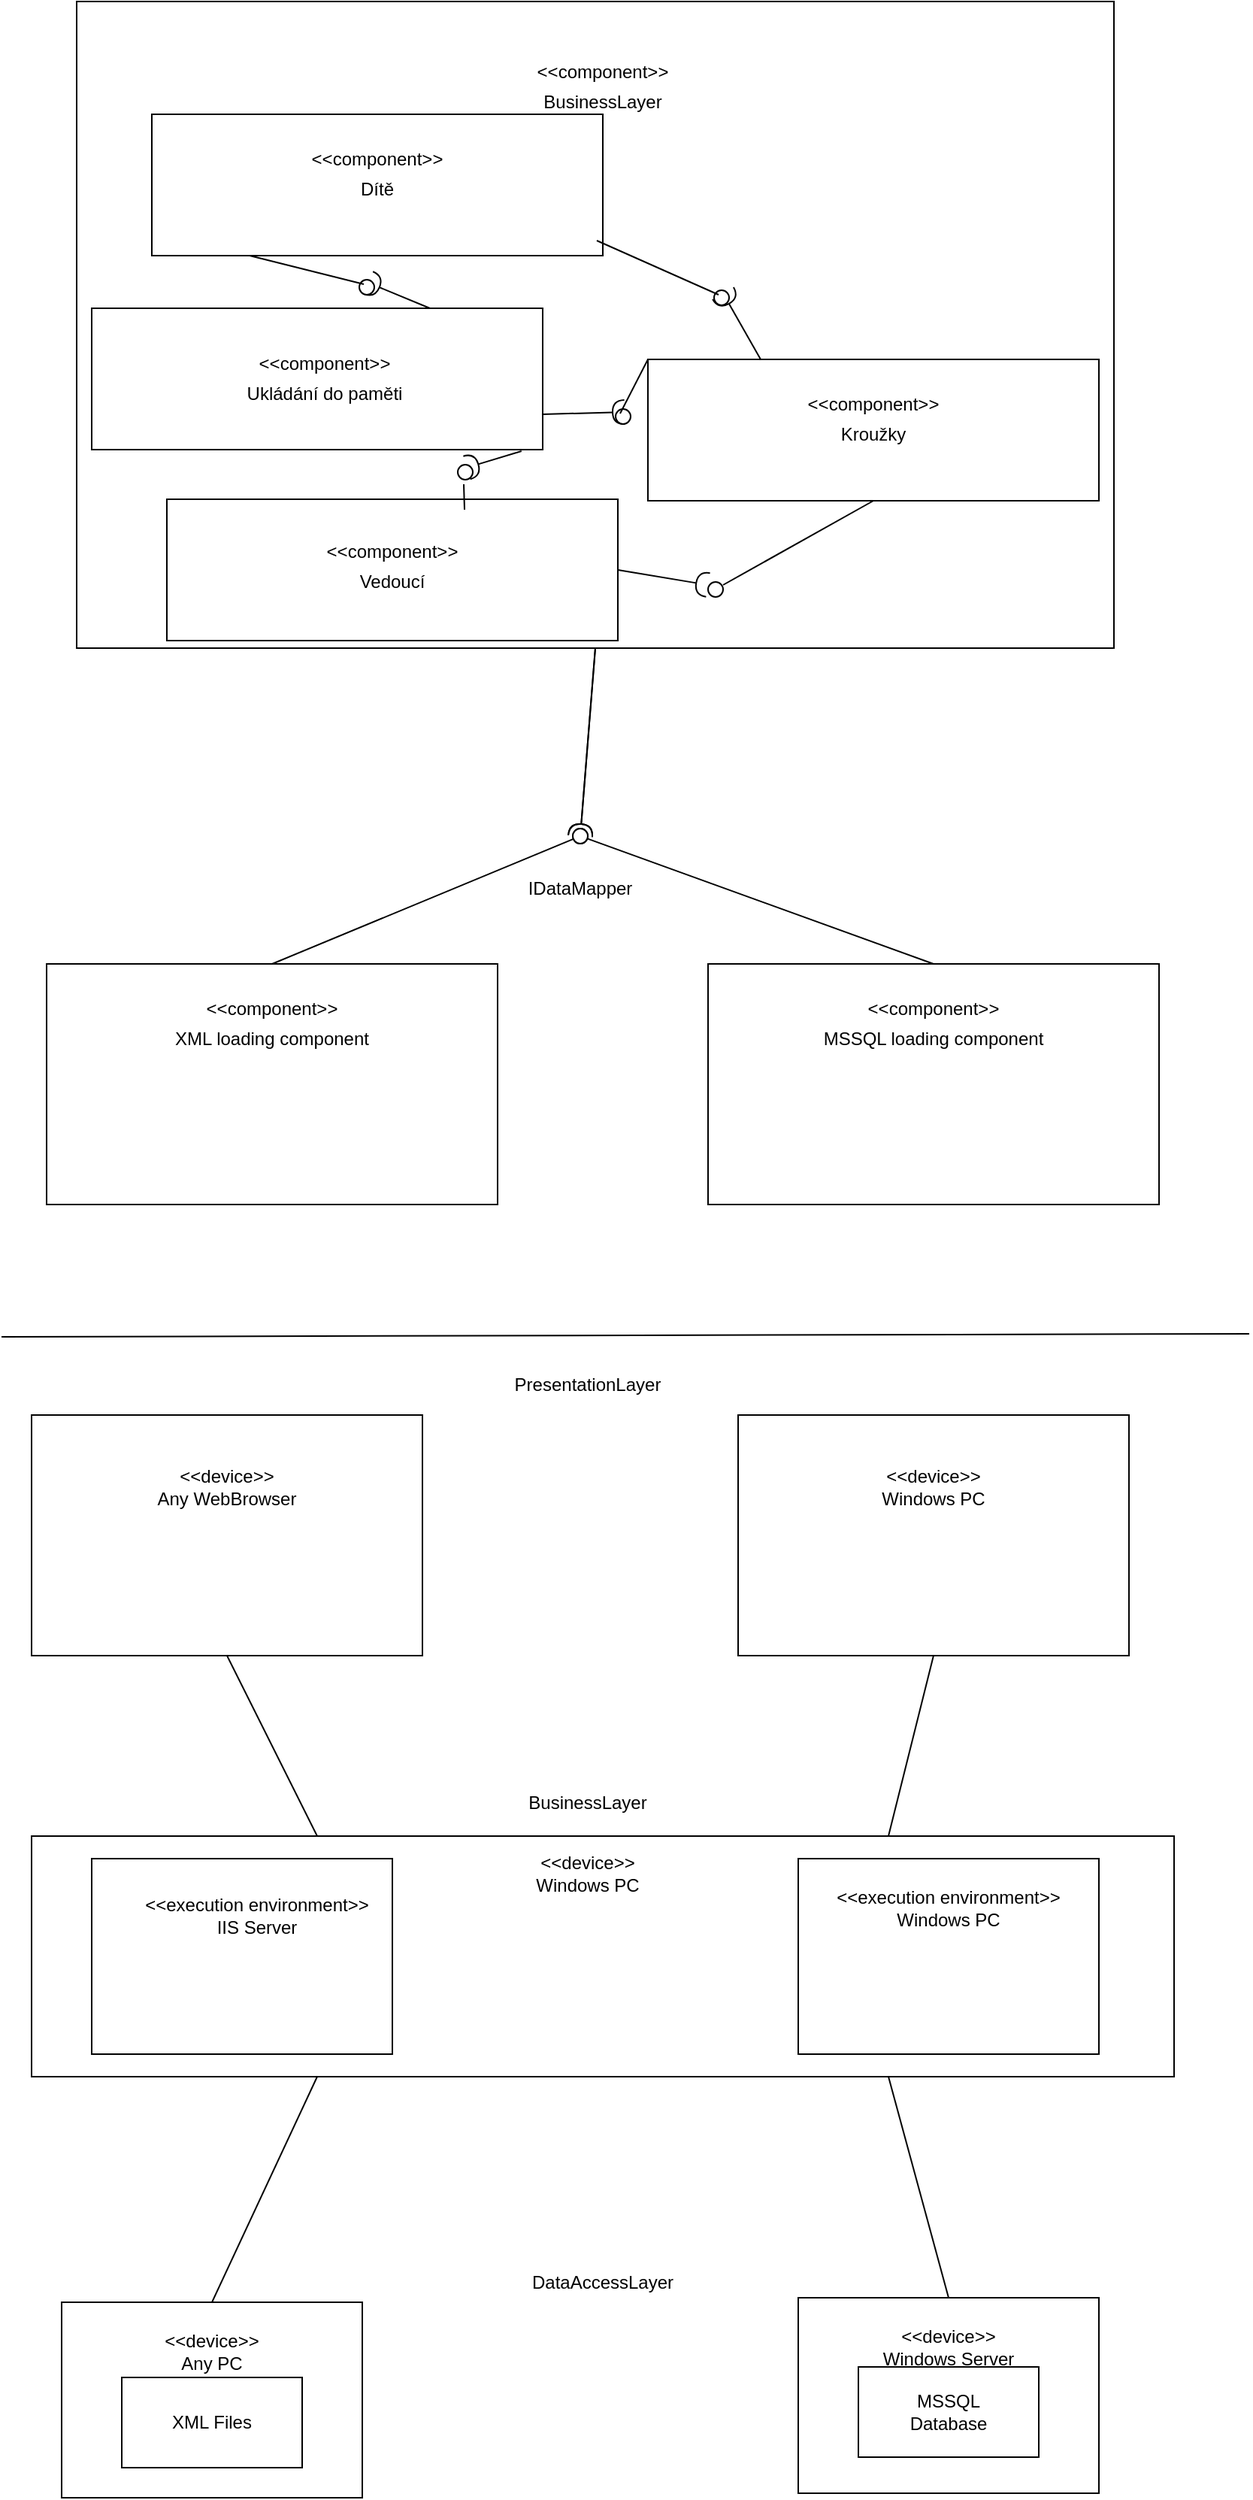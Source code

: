 <mxfile version="12.4.2" type="device" pages="1"><diagram id="fD4rzmnfdfozTb_Ql7s2" name="Page-1"><mxGraphModel dx="928" dy="1797" grid="1" gridSize="10" guides="1" tooltips="1" connect="1" arrows="1" fold="1" page="1" pageScale="1" pageWidth="827" pageHeight="1169" math="0" shadow="0"><root><mxCell id="0"/><mxCell id="1" parent="0"/><mxCell id="HLmSmRZlNXHyy5cKJdnV-1" value="" style="rounded=0;whiteSpace=wrap;html=1;" parent="1" vertex="1"><mxGeometry x="20" y="20" width="260" height="160" as="geometry"/></mxCell><mxCell id="HLmSmRZlNXHyy5cKJdnV-2" value="" style="rounded=0;whiteSpace=wrap;html=1;" parent="1" vertex="1"><mxGeometry x="20" y="300" width="760" height="160" as="geometry"/></mxCell><mxCell id="HLmSmRZlNXHyy5cKJdnV-4" value="DataAccessLayer" style="text;html=1;strokeColor=none;fillColor=none;align=center;verticalAlign=middle;whiteSpace=wrap;rounded=0;" parent="1" vertex="1"><mxGeometry x="380" y="587" width="40" height="20" as="geometry"/></mxCell><mxCell id="HLmSmRZlNXHyy5cKJdnV-7" value="BusinessLayer" style="text;html=1;strokeColor=none;fillColor=none;align=center;verticalAlign=middle;whiteSpace=wrap;rounded=0;" parent="1" vertex="1"><mxGeometry x="370" y="268" width="40" height="20" as="geometry"/></mxCell><mxCell id="HLmSmRZlNXHyy5cKJdnV-8" value="PresentationLayer" style="text;html=1;strokeColor=none;fillColor=none;align=center;verticalAlign=middle;whiteSpace=wrap;rounded=0;" parent="1" vertex="1"><mxGeometry x="370" y="-10" width="40" height="20" as="geometry"/></mxCell><mxCell id="38Oekpr1TQ-nHE8twNVS-1" value="" style="rounded=0;whiteSpace=wrap;html=1;" vertex="1" parent="1"><mxGeometry x="40" y="610" width="200" height="130" as="geometry"/></mxCell><mxCell id="38Oekpr1TQ-nHE8twNVS-2" value="" style="rounded=0;whiteSpace=wrap;html=1;" vertex="1" parent="1"><mxGeometry x="530" y="607" width="200" height="130" as="geometry"/></mxCell><mxCell id="38Oekpr1TQ-nHE8twNVS-3" value="&amp;lt;&amp;lt;device&amp;gt;&amp;gt;&lt;br&gt;Any PC" style="text;html=1;strokeColor=none;fillColor=none;align=center;verticalAlign=middle;whiteSpace=wrap;rounded=0;" vertex="1" parent="1"><mxGeometry x="100" y="633" width="80" height="20" as="geometry"/></mxCell><mxCell id="38Oekpr1TQ-nHE8twNVS-4" value="&amp;lt;&amp;lt;device&amp;gt;&amp;gt;&lt;br&gt;Windows Server" style="text;html=1;strokeColor=none;fillColor=none;align=center;verticalAlign=middle;whiteSpace=wrap;rounded=0;" vertex="1" parent="1"><mxGeometry x="550" y="630" width="160" height="20" as="geometry"/></mxCell><mxCell id="38Oekpr1TQ-nHE8twNVS-5" value="&amp;lt;&amp;lt;device&amp;gt;&amp;gt;&lt;br&gt;Windows PC" style="text;html=1;strokeColor=none;fillColor=none;align=center;verticalAlign=middle;whiteSpace=wrap;rounded=0;" vertex="1" parent="1"><mxGeometry x="290" y="315" width="200" height="20" as="geometry"/></mxCell><mxCell id="38Oekpr1TQ-nHE8twNVS-8" value="" style="rounded=0;whiteSpace=wrap;html=1;" vertex="1" parent="1"><mxGeometry x="80" y="660" width="120" height="60" as="geometry"/></mxCell><mxCell id="38Oekpr1TQ-nHE8twNVS-9" value="XML Files" style="text;html=1;strokeColor=none;fillColor=none;align=center;verticalAlign=middle;whiteSpace=wrap;rounded=0;" vertex="1" parent="1"><mxGeometry x="110" y="680" width="60" height="20" as="geometry"/></mxCell><mxCell id="38Oekpr1TQ-nHE8twNVS-10" value="" style="rounded=0;whiteSpace=wrap;html=1;" vertex="1" parent="1"><mxGeometry x="570" y="653" width="120" height="60" as="geometry"/></mxCell><mxCell id="38Oekpr1TQ-nHE8twNVS-11" value="MSSQL Database" style="text;html=1;strokeColor=none;fillColor=none;align=center;verticalAlign=middle;whiteSpace=wrap;rounded=0;" vertex="1" parent="1"><mxGeometry x="600" y="673" width="60" height="20" as="geometry"/></mxCell><mxCell id="38Oekpr1TQ-nHE8twNVS-13" value="" style="endArrow=none;html=1;entryX=0.25;entryY=1;entryDx=0;entryDy=0;exitX=0.5;exitY=0;exitDx=0;exitDy=0;" edge="1" parent="1" source="38Oekpr1TQ-nHE8twNVS-1" target="HLmSmRZlNXHyy5cKJdnV-2"><mxGeometry width="50" height="50" relative="1" as="geometry"><mxPoint x="20" y="900" as="sourcePoint"/><mxPoint x="70" y="850" as="targetPoint"/></mxGeometry></mxCell><mxCell id="38Oekpr1TQ-nHE8twNVS-14" value="" style="endArrow=none;html=1;entryX=0.75;entryY=1;entryDx=0;entryDy=0;exitX=0.5;exitY=0;exitDx=0;exitDy=0;" edge="1" parent="1" source="38Oekpr1TQ-nHE8twNVS-2" target="HLmSmRZlNXHyy5cKJdnV-2"><mxGeometry width="50" height="50" relative="1" as="geometry"><mxPoint x="150" y="620" as="sourcePoint"/><mxPoint x="156.16" y="472.08" as="targetPoint"/></mxGeometry></mxCell><mxCell id="38Oekpr1TQ-nHE8twNVS-15" value="" style="rounded=0;whiteSpace=wrap;html=1;" vertex="1" parent="1"><mxGeometry x="530" y="315" width="200" height="130" as="geometry"/></mxCell><mxCell id="38Oekpr1TQ-nHE8twNVS-16" value="&amp;lt;&amp;lt;execution environment&amp;gt;&amp;gt;&lt;br&gt;Windows PC" style="text;html=1;strokeColor=none;fillColor=none;align=center;verticalAlign=middle;whiteSpace=wrap;rounded=0;" vertex="1" parent="1"><mxGeometry x="550" y="338" width="160" height="20" as="geometry"/></mxCell><mxCell id="38Oekpr1TQ-nHE8twNVS-20" value="" style="rounded=0;whiteSpace=wrap;html=1;" vertex="1" parent="1"><mxGeometry x="60" y="315" width="200" height="130" as="geometry"/></mxCell><mxCell id="38Oekpr1TQ-nHE8twNVS-19" value="&amp;lt;&amp;lt;execution environment&amp;gt;&amp;gt;&lt;br&gt;IIS Server" style="text;html=1;strokeColor=none;fillColor=none;align=center;verticalAlign=middle;whiteSpace=wrap;rounded=0;" vertex="1" parent="1"><mxGeometry x="90" y="335" width="160" height="35" as="geometry"/></mxCell><mxCell id="38Oekpr1TQ-nHE8twNVS-21" value="" style="rounded=0;whiteSpace=wrap;html=1;" vertex="1" parent="1"><mxGeometry x="490" y="20" width="260" height="160" as="geometry"/></mxCell><mxCell id="38Oekpr1TQ-nHE8twNVS-22" value="&amp;lt;&amp;lt;device&amp;gt;&amp;gt;&lt;br&gt;Any WebBrowser" style="text;html=1;strokeColor=none;fillColor=none;align=center;verticalAlign=middle;whiteSpace=wrap;rounded=0;" vertex="1" parent="1"><mxGeometry x="70" y="50" width="160" height="35" as="geometry"/></mxCell><mxCell id="38Oekpr1TQ-nHE8twNVS-23" value="&amp;lt;&amp;lt;device&amp;gt;&amp;gt;&lt;br&gt;Windows PC" style="text;html=1;strokeColor=none;fillColor=none;align=center;verticalAlign=middle;whiteSpace=wrap;rounded=0;" vertex="1" parent="1"><mxGeometry x="540" y="50" width="160" height="35" as="geometry"/></mxCell><mxCell id="38Oekpr1TQ-nHE8twNVS-24" value="" style="endArrow=none;html=1;entryX=0.5;entryY=1;entryDx=0;entryDy=0;exitX=0.25;exitY=0;exitDx=0;exitDy=0;" edge="1" parent="1" source="HLmSmRZlNXHyy5cKJdnV-2" target="HLmSmRZlNXHyy5cKJdnV-1"><mxGeometry width="50" height="50" relative="1" as="geometry"><mxPoint x="20" y="900" as="sourcePoint"/><mxPoint x="150" y="191" as="targetPoint"/></mxGeometry></mxCell><mxCell id="38Oekpr1TQ-nHE8twNVS-25" value="" style="endArrow=none;html=1;entryX=0.5;entryY=1;entryDx=0;entryDy=0;exitX=0.75;exitY=0;exitDx=0;exitDy=0;" edge="1" parent="1" source="HLmSmRZlNXHyy5cKJdnV-2" target="38Oekpr1TQ-nHE8twNVS-21"><mxGeometry width="50" height="50" relative="1" as="geometry"><mxPoint x="220" y="310" as="sourcePoint"/><mxPoint x="160" y="190" as="targetPoint"/></mxGeometry></mxCell><mxCell id="38Oekpr1TQ-nHE8twNVS-51" value="" style="endArrow=none;html=1;" edge="1" parent="1"><mxGeometry width="50" height="50" relative="1" as="geometry"><mxPoint x="830" y="-34" as="sourcePoint"/><mxPoint y="-32" as="targetPoint"/></mxGeometry></mxCell><mxCell id="38Oekpr1TQ-nHE8twNVS-58" value="" style="rounded=0;whiteSpace=wrap;html=1;" vertex="1" parent="1"><mxGeometry x="30" y="-280" width="300" height="160" as="geometry"/></mxCell><mxCell id="38Oekpr1TQ-nHE8twNVS-60" value="&amp;lt;&amp;lt;component&amp;gt;&amp;gt;" style="text;html=1;strokeColor=none;fillColor=none;align=center;verticalAlign=middle;whiteSpace=wrap;rounded=0;" vertex="1" parent="1"><mxGeometry x="160" y="-260" width="40" height="20" as="geometry"/></mxCell><mxCell id="38Oekpr1TQ-nHE8twNVS-61" value="XML loading component" style="text;html=1;strokeColor=none;fillColor=none;align=center;verticalAlign=middle;whiteSpace=wrap;rounded=0;" vertex="1" parent="1"><mxGeometry x="105" y="-240" width="150" height="20" as="geometry"/></mxCell><mxCell id="38Oekpr1TQ-nHE8twNVS-62" value="" style="rounded=0;whiteSpace=wrap;html=1;" vertex="1" parent="1"><mxGeometry x="470" y="-280" width="300" height="160" as="geometry"/></mxCell><mxCell id="38Oekpr1TQ-nHE8twNVS-63" value="&amp;lt;&amp;lt;component&amp;gt;&amp;gt;" style="text;html=1;strokeColor=none;fillColor=none;align=center;verticalAlign=middle;whiteSpace=wrap;rounded=0;" vertex="1" parent="1"><mxGeometry x="600" y="-260" width="40" height="20" as="geometry"/></mxCell><mxCell id="38Oekpr1TQ-nHE8twNVS-64" value="MSSQL loading component" style="text;html=1;strokeColor=none;fillColor=none;align=center;verticalAlign=middle;whiteSpace=wrap;rounded=0;" vertex="1" parent="1"><mxGeometry x="545" y="-240" width="150" height="20" as="geometry"/></mxCell><mxCell id="38Oekpr1TQ-nHE8twNVS-65" value="" style="rounded=0;orthogonalLoop=1;jettySize=auto;html=1;endArrow=none;endFill=0;exitX=0.5;exitY=0;exitDx=0;exitDy=0;" edge="1" target="38Oekpr1TQ-nHE8twNVS-67" parent="1" source="38Oekpr1TQ-nHE8twNVS-58"><mxGeometry relative="1" as="geometry"><mxPoint x="10" y="-317" as="sourcePoint"/></mxGeometry></mxCell><mxCell id="38Oekpr1TQ-nHE8twNVS-66" value="" style="rounded=0;orthogonalLoop=1;jettySize=auto;html=1;endArrow=halfCircle;endFill=0;entryX=0.5;entryY=0.5;entryDx=0;entryDy=0;endSize=6;strokeWidth=1;exitX=0.5;exitY=1;exitDx=0;exitDy=0;" edge="1" target="38Oekpr1TQ-nHE8twNVS-67" parent="1" source="38Oekpr1TQ-nHE8twNVS-72"><mxGeometry relative="1" as="geometry"><mxPoint x="380" y="-470" as="sourcePoint"/></mxGeometry></mxCell><mxCell id="38Oekpr1TQ-nHE8twNVS-67" value="" style="ellipse;whiteSpace=wrap;html=1;fontFamily=Helvetica;fontSize=12;fontColor=#000000;align=center;strokeColor=#000000;fillColor=#ffffff;points=[];aspect=fixed;resizable=0;" vertex="1" parent="1"><mxGeometry x="380" y="-370" width="10" height="10" as="geometry"/></mxCell><mxCell id="38Oekpr1TQ-nHE8twNVS-68" value="" style="rounded=0;orthogonalLoop=1;jettySize=auto;html=1;endArrow=none;endFill=0;exitX=0.5;exitY=0;exitDx=0;exitDy=0;" edge="1" parent="1" target="38Oekpr1TQ-nHE8twNVS-70" source="38Oekpr1TQ-nHE8twNVS-62"><mxGeometry relative="1" as="geometry"><mxPoint x="190" y="-270" as="sourcePoint"/></mxGeometry></mxCell><mxCell id="38Oekpr1TQ-nHE8twNVS-69" value="" style="rounded=0;orthogonalLoop=1;jettySize=auto;html=1;endArrow=halfCircle;endFill=0;entryX=0.5;entryY=0.5;entryDx=0;entryDy=0;endSize=6;strokeWidth=1;exitX=0.5;exitY=1;exitDx=0;exitDy=0;" edge="1" parent="1" target="38Oekpr1TQ-nHE8twNVS-70" source="38Oekpr1TQ-nHE8twNVS-72"><mxGeometry relative="1" as="geometry"><mxPoint x="380" y="-470" as="sourcePoint"/></mxGeometry></mxCell><mxCell id="38Oekpr1TQ-nHE8twNVS-70" value="" style="ellipse;whiteSpace=wrap;html=1;fontFamily=Helvetica;fontSize=12;fontColor=#000000;align=center;strokeColor=#000000;fillColor=#ffffff;points=[];aspect=fixed;resizable=0;" vertex="1" parent="1"><mxGeometry x="380" y="-370" width="10" height="10" as="geometry"/></mxCell><mxCell id="38Oekpr1TQ-nHE8twNVS-71" value="IDataMapper" style="text;html=1;strokeColor=none;fillColor=none;align=center;verticalAlign=middle;whiteSpace=wrap;rounded=0;" vertex="1" parent="1"><mxGeometry x="310" y="-340" width="150" height="20" as="geometry"/></mxCell><mxCell id="38Oekpr1TQ-nHE8twNVS-72" value="" style="rounded=0;whiteSpace=wrap;html=1;" vertex="1" parent="1"><mxGeometry x="50" y="-920" width="690" height="430" as="geometry"/></mxCell><mxCell id="38Oekpr1TQ-nHE8twNVS-73" value="&amp;lt;&amp;lt;component&amp;gt;&amp;gt;" style="text;html=1;strokeColor=none;fillColor=none;align=center;verticalAlign=middle;whiteSpace=wrap;rounded=0;" vertex="1" parent="1"><mxGeometry x="380" y="-883" width="40" height="20" as="geometry"/></mxCell><mxCell id="38Oekpr1TQ-nHE8twNVS-74" value="BusinessLayer" style="text;html=1;strokeColor=none;fillColor=none;align=center;verticalAlign=middle;whiteSpace=wrap;rounded=0;" vertex="1" parent="1"><mxGeometry x="325" y="-863" width="150" height="20" as="geometry"/></mxCell><mxCell id="38Oekpr1TQ-nHE8twNVS-75" value="" style="rounded=0;whiteSpace=wrap;html=1;" vertex="1" parent="1"><mxGeometry x="100" y="-845" width="300" height="94" as="geometry"/></mxCell><mxCell id="38Oekpr1TQ-nHE8twNVS-76" value="&amp;lt;&amp;lt;component&amp;gt;&amp;gt;" style="text;html=1;strokeColor=none;fillColor=none;align=center;verticalAlign=middle;whiteSpace=wrap;rounded=0;" vertex="1" parent="1"><mxGeometry x="230" y="-825" width="40" height="20" as="geometry"/></mxCell><mxCell id="38Oekpr1TQ-nHE8twNVS-77" value="Dítě" style="text;html=1;strokeColor=none;fillColor=none;align=center;verticalAlign=middle;whiteSpace=wrap;rounded=0;" vertex="1" parent="1"><mxGeometry x="175" y="-805" width="150" height="20" as="geometry"/></mxCell><mxCell id="38Oekpr1TQ-nHE8twNVS-82" value="" style="rounded=0;whiteSpace=wrap;html=1;" vertex="1" parent="1"><mxGeometry x="430" y="-682" width="300" height="94" as="geometry"/></mxCell><mxCell id="38Oekpr1TQ-nHE8twNVS-83" value="Kroužky" style="text;html=1;strokeColor=none;fillColor=none;align=center;verticalAlign=middle;whiteSpace=wrap;rounded=0;" vertex="1" parent="1"><mxGeometry x="505" y="-642" width="150" height="20" as="geometry"/></mxCell><mxCell id="38Oekpr1TQ-nHE8twNVS-84" value="&amp;lt;&amp;lt;component&amp;gt;&amp;gt;" style="text;html=1;strokeColor=none;fillColor=none;align=center;verticalAlign=middle;whiteSpace=wrap;rounded=0;" vertex="1" parent="1"><mxGeometry x="560" y="-662" width="40" height="20" as="geometry"/></mxCell><mxCell id="38Oekpr1TQ-nHE8twNVS-85" value="" style="rounded=0;whiteSpace=wrap;html=1;" vertex="1" parent="1"><mxGeometry x="110" y="-589" width="300" height="94" as="geometry"/></mxCell><mxCell id="38Oekpr1TQ-nHE8twNVS-86" value="Vedoucí" style="text;html=1;strokeColor=none;fillColor=none;align=center;verticalAlign=middle;whiteSpace=wrap;rounded=0;" vertex="1" parent="1"><mxGeometry x="185" y="-544" width="150" height="20" as="geometry"/></mxCell><mxCell id="38Oekpr1TQ-nHE8twNVS-87" value="&amp;lt;&amp;lt;component&amp;gt;&amp;gt;" style="text;html=1;strokeColor=none;fillColor=none;align=center;verticalAlign=middle;whiteSpace=wrap;rounded=0;" vertex="1" parent="1"><mxGeometry x="240" y="-564" width="40" height="20" as="geometry"/></mxCell><mxCell id="38Oekpr1TQ-nHE8twNVS-93" value="" style="rounded=0;orthogonalLoop=1;jettySize=auto;html=1;endArrow=halfCircle;endFill=0;endSize=6;strokeWidth=1;exitX=1;exitY=0.5;exitDx=0;exitDy=0;" edge="1" parent="1" source="38Oekpr1TQ-nHE8twNVS-85"><mxGeometry relative="1" as="geometry"><mxPoint x="446" y="-593" as="sourcePoint"/><mxPoint x="470" y="-532" as="targetPoint"/></mxGeometry></mxCell><mxCell id="38Oekpr1TQ-nHE8twNVS-94" value="" style="ellipse;whiteSpace=wrap;html=1;fontFamily=Helvetica;fontSize=12;fontColor=#000000;align=center;strokeColor=#000000;fillColor=#ffffff;points=[];aspect=fixed;resizable=0;" vertex="1" parent="1"><mxGeometry x="470" y="-534" width="10" height="10" as="geometry"/></mxCell><mxCell id="38Oekpr1TQ-nHE8twNVS-95" value="" style="rounded=0;orthogonalLoop=1;jettySize=auto;html=1;endArrow=none;endFill=0;exitX=0.5;exitY=1;exitDx=0;exitDy=0;" edge="1" parent="1" source="38Oekpr1TQ-nHE8twNVS-82"><mxGeometry relative="1" as="geometry"><mxPoint x="671" y="-383" as="sourcePoint"/><mxPoint x="480" y="-532" as="targetPoint"/></mxGeometry></mxCell><mxCell id="38Oekpr1TQ-nHE8twNVS-98" value="" style="rounded=0;orthogonalLoop=1;jettySize=auto;html=1;endArrow=halfCircle;endFill=0;endSize=6;strokeWidth=1;exitX=0.25;exitY=0;exitDx=0;exitDy=0;" edge="1" parent="1" source="38Oekpr1TQ-nHE8twNVS-82"><mxGeometry relative="1" as="geometry"><mxPoint x="420" y="-731" as="sourcePoint"/><mxPoint x="480" y="-726" as="targetPoint"/></mxGeometry></mxCell><mxCell id="38Oekpr1TQ-nHE8twNVS-99" value="" style="ellipse;whiteSpace=wrap;html=1;fontFamily=Helvetica;fontSize=12;fontColor=#000000;align=center;strokeColor=#000000;fillColor=#ffffff;points=[];aspect=fixed;resizable=0;" vertex="1" parent="1"><mxGeometry x="474" y="-728" width="10" height="10" as="geometry"/></mxCell><mxCell id="38Oekpr1TQ-nHE8twNVS-100" value="" style="rounded=0;orthogonalLoop=1;jettySize=auto;html=1;endArrow=none;endFill=0;exitX=1;exitY=0;exitDx=0;exitDy=0;" edge="1" parent="1"><mxGeometry relative="1" as="geometry"><mxPoint x="396" y="-761" as="sourcePoint"/><mxPoint x="477" y="-725" as="targetPoint"/></mxGeometry></mxCell><mxCell id="38Oekpr1TQ-nHE8twNVS-103" value="" style="rounded=0;whiteSpace=wrap;html=1;" vertex="1" parent="1"><mxGeometry x="60" y="-716" width="300" height="94" as="geometry"/></mxCell><mxCell id="38Oekpr1TQ-nHE8twNVS-101" value="&amp;lt;&amp;lt;component&amp;gt;&amp;gt;" style="text;html=1;strokeColor=none;fillColor=none;align=center;verticalAlign=middle;whiteSpace=wrap;rounded=0;" vertex="1" parent="1"><mxGeometry x="195" y="-689" width="40" height="20" as="geometry"/></mxCell><mxCell id="38Oekpr1TQ-nHE8twNVS-102" value="Ukládání do paměti" style="text;html=1;strokeColor=none;fillColor=none;align=center;verticalAlign=middle;whiteSpace=wrap;rounded=0;" vertex="1" parent="1"><mxGeometry x="140" y="-669" width="150" height="20" as="geometry"/></mxCell><mxCell id="38Oekpr1TQ-nHE8twNVS-104" value="" style="rounded=0;orthogonalLoop=1;jettySize=auto;html=1;endArrow=halfCircle;endFill=0;endSize=6;strokeWidth=1;exitX=1;exitY=0.75;exitDx=0;exitDy=0;" edge="1" parent="1" source="38Oekpr1TQ-nHE8twNVS-103"><mxGeometry relative="1" as="geometry"><mxPoint x="430" y="-612" as="sourcePoint"/><mxPoint x="414.5" y="-647" as="targetPoint"/></mxGeometry></mxCell><mxCell id="38Oekpr1TQ-nHE8twNVS-105" value="" style="ellipse;whiteSpace=wrap;html=1;fontFamily=Helvetica;fontSize=12;fontColor=#000000;align=center;strokeColor=#000000;fillColor=#ffffff;points=[];aspect=fixed;resizable=0;" vertex="1" parent="1"><mxGeometry x="408.5" y="-649" width="10" height="10" as="geometry"/></mxCell><mxCell id="38Oekpr1TQ-nHE8twNVS-106" value="" style="rounded=0;orthogonalLoop=1;jettySize=auto;html=1;endArrow=none;endFill=0;exitX=0;exitY=0;exitDx=0;exitDy=0;" edge="1" parent="1" source="38Oekpr1TQ-nHE8twNVS-82"><mxGeometry relative="1" as="geometry"><mxPoint x="330.5" y="-682" as="sourcePoint"/><mxPoint x="411.5" y="-646" as="targetPoint"/></mxGeometry></mxCell><mxCell id="38Oekpr1TQ-nHE8twNVS-112" value="" style="rounded=0;orthogonalLoop=1;jettySize=auto;html=1;endArrow=halfCircle;endFill=0;endSize=6;strokeWidth=1;exitX=0.953;exitY=1.011;exitDx=0;exitDy=0;exitPerimeter=0;" edge="1" parent="1" source="38Oekpr1TQ-nHE8twNVS-103"><mxGeometry relative="1" as="geometry"><mxPoint x="325" y="-575" as="sourcePoint"/><mxPoint x="309.5" y="-610" as="targetPoint"/></mxGeometry></mxCell><mxCell id="38Oekpr1TQ-nHE8twNVS-113" value="" style="ellipse;whiteSpace=wrap;html=1;fontFamily=Helvetica;fontSize=12;fontColor=#000000;align=center;strokeColor=#000000;fillColor=#ffffff;points=[];aspect=fixed;resizable=0;" vertex="1" parent="1"><mxGeometry x="303.5" y="-612" width="10" height="10" as="geometry"/></mxCell><mxCell id="38Oekpr1TQ-nHE8twNVS-114" value="" style="rounded=0;orthogonalLoop=1;jettySize=auto;html=1;endArrow=none;endFill=0;" edge="1" parent="1"><mxGeometry relative="1" as="geometry"><mxPoint x="308" y="-582" as="sourcePoint"/><mxPoint x="307.5" y="-599" as="targetPoint"/></mxGeometry></mxCell><mxCell id="38Oekpr1TQ-nHE8twNVS-118" value="" style="rounded=0;orthogonalLoop=1;jettySize=auto;html=1;endArrow=halfCircle;endFill=0;endSize=6;strokeWidth=1;exitX=0.75;exitY=0;exitDx=0;exitDy=0;" edge="1" parent="1" source="38Oekpr1TQ-nHE8twNVS-103"><mxGeometry relative="1" as="geometry"><mxPoint x="269" y="-689" as="sourcePoint"/><mxPoint x="244" y="-733" as="targetPoint"/></mxGeometry></mxCell><mxCell id="38Oekpr1TQ-nHE8twNVS-119" value="" style="ellipse;whiteSpace=wrap;html=1;fontFamily=Helvetica;fontSize=12;fontColor=#000000;align=center;strokeColor=#000000;fillColor=#ffffff;points=[];aspect=fixed;resizable=0;" vertex="1" parent="1"><mxGeometry x="238" y="-735" width="10" height="10" as="geometry"/></mxCell><mxCell id="38Oekpr1TQ-nHE8twNVS-120" value="" style="rounded=0;orthogonalLoop=1;jettySize=auto;html=1;endArrow=none;endFill=0;exitX=0.217;exitY=1;exitDx=0;exitDy=0;exitPerimeter=0;" edge="1" parent="1" source="38Oekpr1TQ-nHE8twNVS-75"><mxGeometry relative="1" as="geometry"><mxPoint x="160" y="-768" as="sourcePoint"/><mxPoint x="241" y="-732" as="targetPoint"/></mxGeometry></mxCell></root></mxGraphModel></diagram></mxfile>